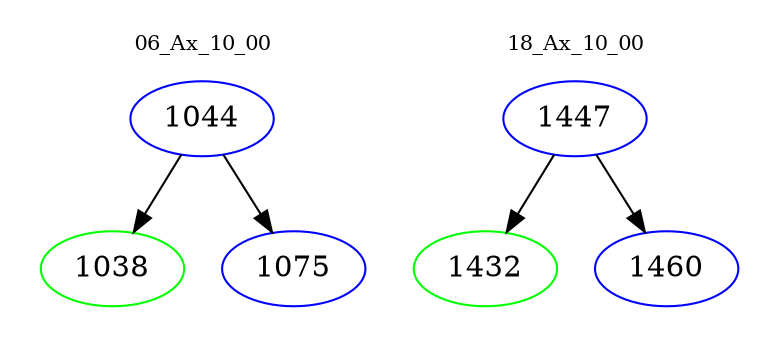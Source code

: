 digraph{
subgraph cluster_0 {
color = white
label = "06_Ax_10_00";
fontsize=10;
T0_1044 [label="1044", color="blue"]
T0_1044 -> T0_1038 [color="black"]
T0_1038 [label="1038", color="green"]
T0_1044 -> T0_1075 [color="black"]
T0_1075 [label="1075", color="blue"]
}
subgraph cluster_1 {
color = white
label = "18_Ax_10_00";
fontsize=10;
T1_1447 [label="1447", color="blue"]
T1_1447 -> T1_1432 [color="black"]
T1_1432 [label="1432", color="green"]
T1_1447 -> T1_1460 [color="black"]
T1_1460 [label="1460", color="blue"]
}
}
